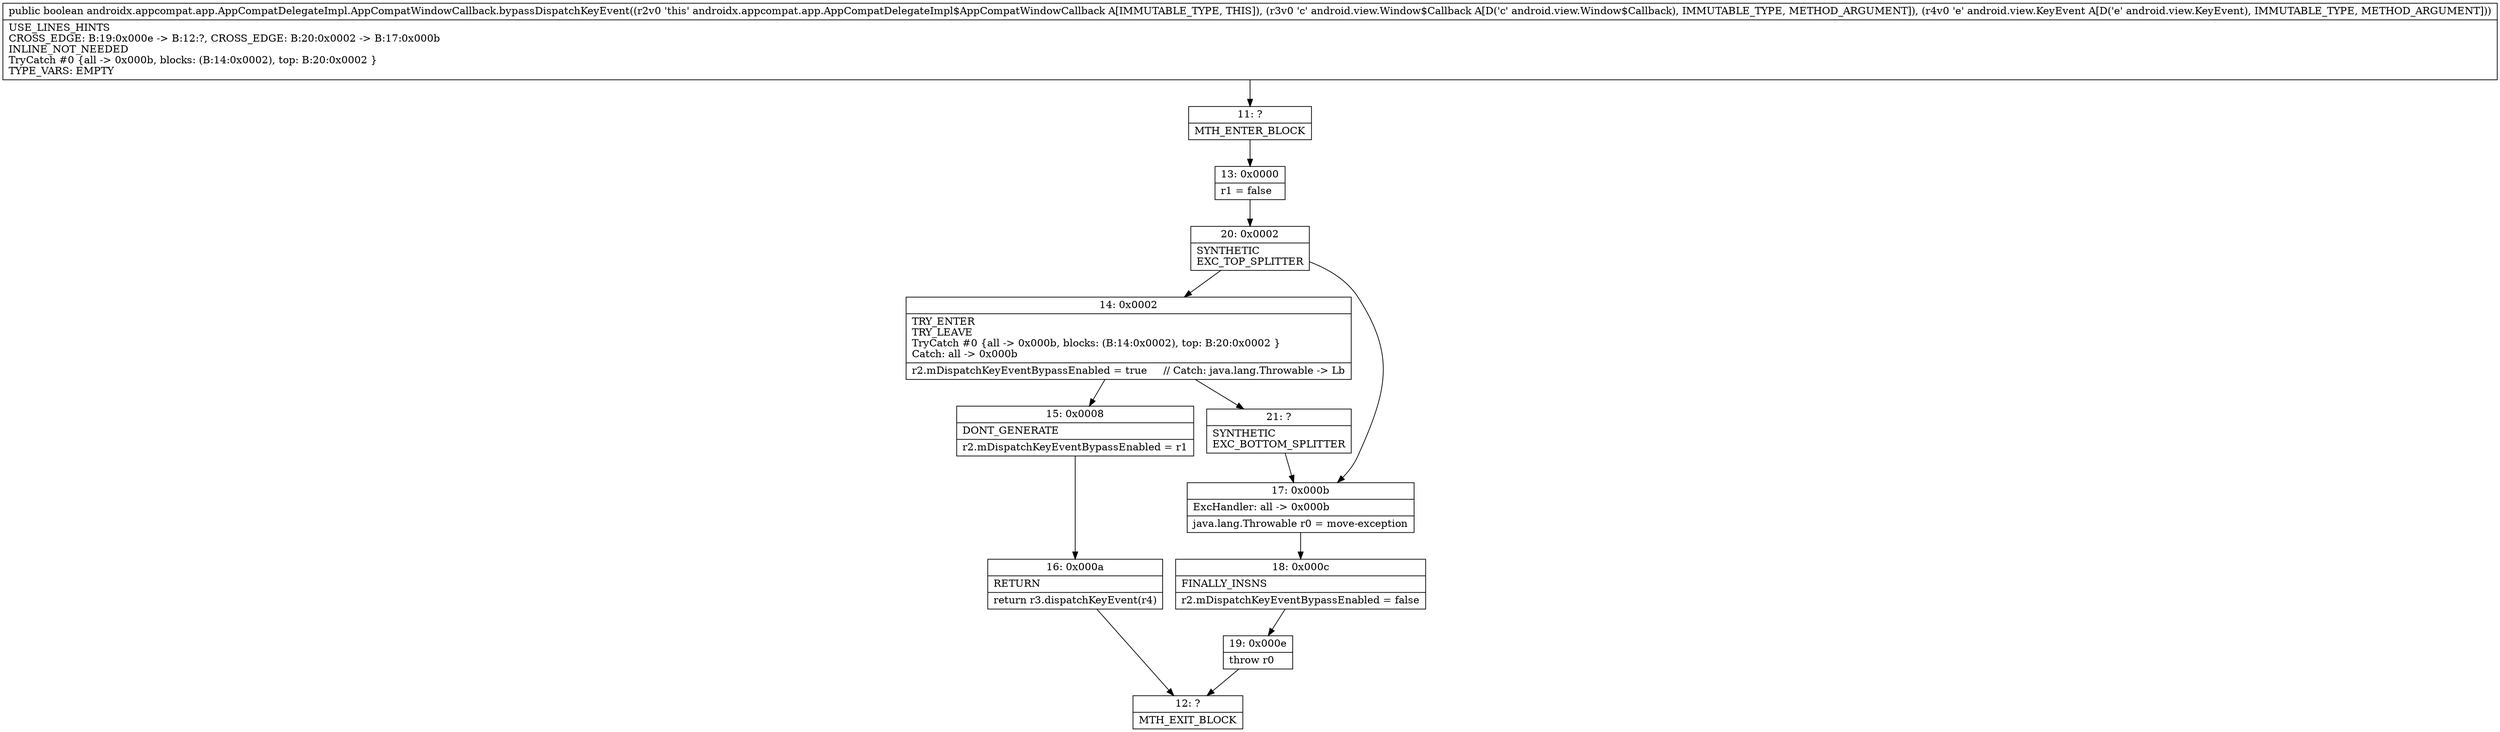 digraph "CFG forandroidx.appcompat.app.AppCompatDelegateImpl.AppCompatWindowCallback.bypassDispatchKeyEvent(Landroid\/view\/Window$Callback;Landroid\/view\/KeyEvent;)Z" {
Node_11 [shape=record,label="{11\:\ ?|MTH_ENTER_BLOCK\l}"];
Node_13 [shape=record,label="{13\:\ 0x0000|r1 = false\l}"];
Node_20 [shape=record,label="{20\:\ 0x0002|SYNTHETIC\lEXC_TOP_SPLITTER\l}"];
Node_14 [shape=record,label="{14\:\ 0x0002|TRY_ENTER\lTRY_LEAVE\lTryCatch #0 \{all \-\> 0x000b, blocks: (B:14:0x0002), top: B:20:0x0002 \}\lCatch: all \-\> 0x000b\l|r2.mDispatchKeyEventBypassEnabled = true     \/\/ Catch: java.lang.Throwable \-\> Lb\l}"];
Node_15 [shape=record,label="{15\:\ 0x0008|DONT_GENERATE\l|r2.mDispatchKeyEventBypassEnabled = r1\l}"];
Node_16 [shape=record,label="{16\:\ 0x000a|RETURN\l|return r3.dispatchKeyEvent(r4)\l}"];
Node_12 [shape=record,label="{12\:\ ?|MTH_EXIT_BLOCK\l}"];
Node_21 [shape=record,label="{21\:\ ?|SYNTHETIC\lEXC_BOTTOM_SPLITTER\l}"];
Node_17 [shape=record,label="{17\:\ 0x000b|ExcHandler: all \-\> 0x000b\l|java.lang.Throwable r0 = move\-exception\l}"];
Node_18 [shape=record,label="{18\:\ 0x000c|FINALLY_INSNS\l|r2.mDispatchKeyEventBypassEnabled = false\l}"];
Node_19 [shape=record,label="{19\:\ 0x000e|throw r0\l}"];
MethodNode[shape=record,label="{public boolean androidx.appcompat.app.AppCompatDelegateImpl.AppCompatWindowCallback.bypassDispatchKeyEvent((r2v0 'this' androidx.appcompat.app.AppCompatDelegateImpl$AppCompatWindowCallback A[IMMUTABLE_TYPE, THIS]), (r3v0 'c' android.view.Window$Callback A[D('c' android.view.Window$Callback), IMMUTABLE_TYPE, METHOD_ARGUMENT]), (r4v0 'e' android.view.KeyEvent A[D('e' android.view.KeyEvent), IMMUTABLE_TYPE, METHOD_ARGUMENT]))  | USE_LINES_HINTS\lCROSS_EDGE: B:19:0x000e \-\> B:12:?, CROSS_EDGE: B:20:0x0002 \-\> B:17:0x000b\lINLINE_NOT_NEEDED\lTryCatch #0 \{all \-\> 0x000b, blocks: (B:14:0x0002), top: B:20:0x0002 \}\lTYPE_VARS: EMPTY\l}"];
MethodNode -> Node_11;Node_11 -> Node_13;
Node_13 -> Node_20;
Node_20 -> Node_14;
Node_20 -> Node_17;
Node_14 -> Node_15;
Node_14 -> Node_21;
Node_15 -> Node_16;
Node_16 -> Node_12;
Node_21 -> Node_17;
Node_17 -> Node_18;
Node_18 -> Node_19;
Node_19 -> Node_12;
}

